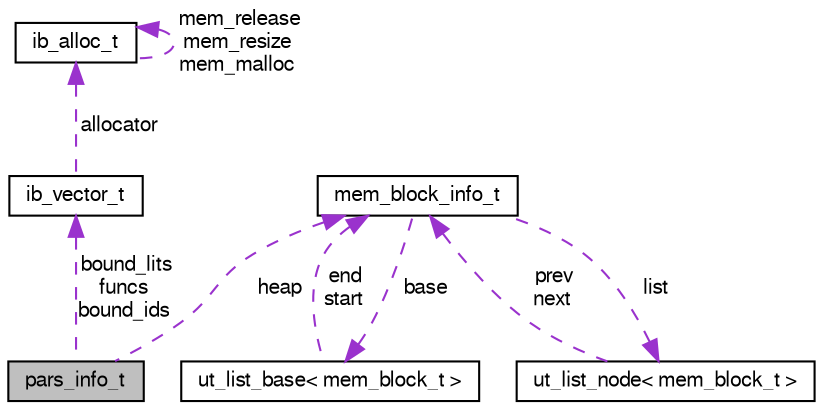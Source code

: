 digraph "pars_info_t"
{
  bgcolor="transparent";
  edge [fontname="FreeSans",fontsize="10",labelfontname="FreeSans",labelfontsize="10"];
  node [fontname="FreeSans",fontsize="10",shape=record];
  Node1 [label="pars_info_t",height=0.2,width=0.4,color="black", fillcolor="grey75", style="filled" fontcolor="black"];
  Node2 -> Node1 [dir="back",color="darkorchid3",fontsize="10",style="dashed",label=" bound_lits\nfuncs\nbound_ids" ,fontname="FreeSans"];
  Node2 [label="ib_vector_t",height=0.2,width=0.4,color="black",URL="$structib__vector__t.html"];
  Node3 -> Node2 [dir="back",color="darkorchid3",fontsize="10",style="dashed",label=" allocator" ,fontname="FreeSans"];
  Node3 [label="ib_alloc_t",height=0.2,width=0.4,color="black",URL="$structib__alloc__t.html"];
  Node3 -> Node3 [dir="back",color="darkorchid3",fontsize="10",style="dashed",label=" mem_release\nmem_resize\nmem_malloc" ,fontname="FreeSans"];
  Node4 -> Node1 [dir="back",color="darkorchid3",fontsize="10",style="dashed",label=" heap" ,fontname="FreeSans"];
  Node4 [label="mem_block_info_t",height=0.2,width=0.4,color="black",URL="$structmem__block__info__t.html"];
  Node5 -> Node4 [dir="back",color="darkorchid3",fontsize="10",style="dashed",label=" base" ,fontname="FreeSans"];
  Node5 [label="ut_list_base\< mem_block_t \>",height=0.2,width=0.4,color="black",URL="$structut__list__base.html"];
  Node4 -> Node5 [dir="back",color="darkorchid3",fontsize="10",style="dashed",label=" end\nstart" ,fontname="FreeSans"];
  Node6 -> Node4 [dir="back",color="darkorchid3",fontsize="10",style="dashed",label=" list" ,fontname="FreeSans"];
  Node6 [label="ut_list_node\< mem_block_t \>",height=0.2,width=0.4,color="black",URL="$structut__list__node.html"];
  Node4 -> Node6 [dir="back",color="darkorchid3",fontsize="10",style="dashed",label=" prev\nnext" ,fontname="FreeSans"];
}
